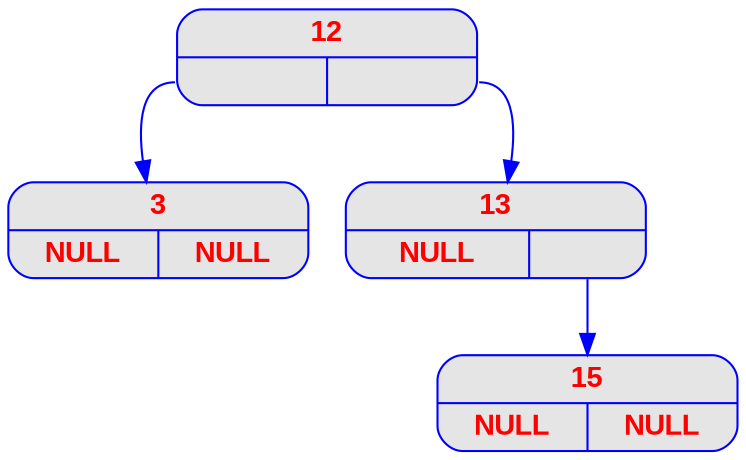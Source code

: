 digraph supprimer_tempo_ {
	node [
		fontname  = "Arial bold" 
		fontsize  = "14"
		fontcolor = "red"
		style     = "rounded, filled"
		shape     = "record"
		fillcolor = "grey90"
		color     = "blue"
		width     = "2"
	]

	edge [
		color     = "blue"
	]

12 [label = "{<c> 12 | { <g> | <d>}}"];
12:g -> 3;
3 [label = "{<c> 3 | { <g> | <d>}}"];
3 [label = "{<c> 3 | { <g> NULL | <d> NULL}}"];
12:d -> 13;
13 [label = "{<c> 13 | { <g> | <d>}}"];
13 [label = "{<c> 13 | { <g> NULL | <d>}}"];
13:d -> 15;
15 [label = "{<c> 15 | { <g> | <d>}}"];
15 [label = "{<c> 15 | { <g> NULL | <d> NULL}}"];
}
